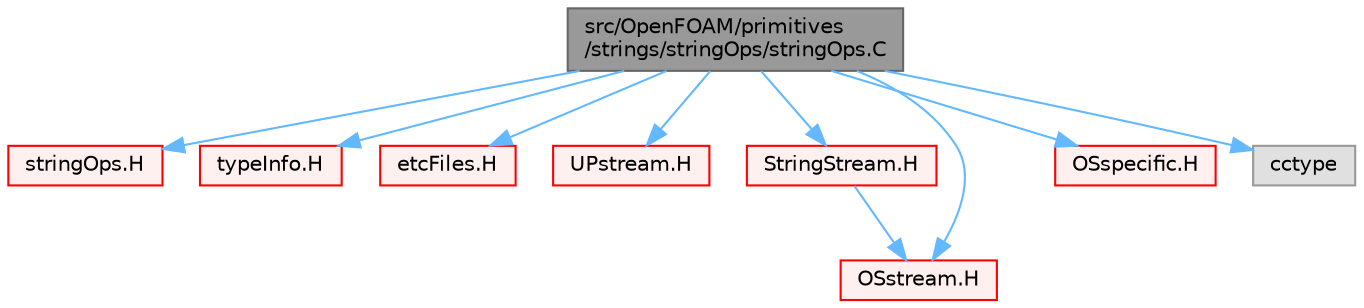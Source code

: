 digraph "src/OpenFOAM/primitives/strings/stringOps/stringOps.C"
{
 // LATEX_PDF_SIZE
  bgcolor="transparent";
  edge [fontname=Helvetica,fontsize=10,labelfontname=Helvetica,labelfontsize=10];
  node [fontname=Helvetica,fontsize=10,shape=box,height=0.2,width=0.4];
  Node1 [id="Node000001",label="src/OpenFOAM/primitives\l/strings/stringOps/stringOps.C",height=0.2,width=0.4,color="gray40", fillcolor="grey60", style="filled", fontcolor="black",tooltip=" "];
  Node1 -> Node2 [id="edge1_Node000001_Node000002",color="steelblue1",style="solid",tooltip=" "];
  Node2 [id="Node000002",label="stringOps.H",height=0.2,width=0.4,color="red", fillcolor="#FFF0F0", style="filled",URL="$stringOps_8H.html",tooltip=" "];
  Node1 -> Node89 [id="edge2_Node000001_Node000089",color="steelblue1",style="solid",tooltip=" "];
  Node89 [id="Node000089",label="typeInfo.H",height=0.2,width=0.4,color="red", fillcolor="#FFF0F0", style="filled",URL="$typeInfo_8H.html",tooltip=" "];
  Node1 -> Node139 [id="edge3_Node000001_Node000139",color="steelblue1",style="solid",tooltip=" "];
  Node139 [id="Node000139",label="etcFiles.H",height=0.2,width=0.4,color="red", fillcolor="#FFF0F0", style="filled",URL="$etcFiles_8H.html",tooltip="Functions to search 'etc' directories for configuration files etc."];
  Node1 -> Node141 [id="edge4_Node000001_Node000141",color="steelblue1",style="solid",tooltip=" "];
  Node141 [id="Node000141",label="UPstream.H",height=0.2,width=0.4,color="red", fillcolor="#FFF0F0", style="filled",URL="$UPstream_8H.html",tooltip=" "];
  Node1 -> Node167 [id="edge5_Node000001_Node000167",color="steelblue1",style="solid",tooltip=" "];
  Node167 [id="Node000167",label="StringStream.H",height=0.2,width=0.4,color="red", fillcolor="#FFF0F0", style="filled",URL="$StringStream_8H.html",tooltip="Input/output from string buffers."];
  Node167 -> Node69 [id="edge6_Node000167_Node000069",color="steelblue1",style="solid",tooltip=" "];
  Node69 [id="Node000069",label="OSstream.H",height=0.2,width=0.4,color="red", fillcolor="#FFF0F0", style="filled",URL="$OSstream_8H.html",tooltip=" "];
  Node1 -> Node69 [id="edge7_Node000001_Node000069",color="steelblue1",style="solid",tooltip=" "];
  Node1 -> Node171 [id="edge8_Node000001_Node000171",color="steelblue1",style="solid",tooltip=" "];
  Node171 [id="Node000171",label="OSspecific.H",height=0.2,width=0.4,color="red", fillcolor="#FFF0F0", style="filled",URL="$OSspecific_8H.html",tooltip="Functions used by OpenFOAM that are specific to POSIX compliant operating systems and need to be repl..."];
  Node1 -> Node174 [id="edge9_Node000001_Node000174",color="steelblue1",style="solid",tooltip=" "];
  Node174 [id="Node000174",label="cctype",height=0.2,width=0.4,color="grey60", fillcolor="#E0E0E0", style="filled",tooltip=" "];
}
